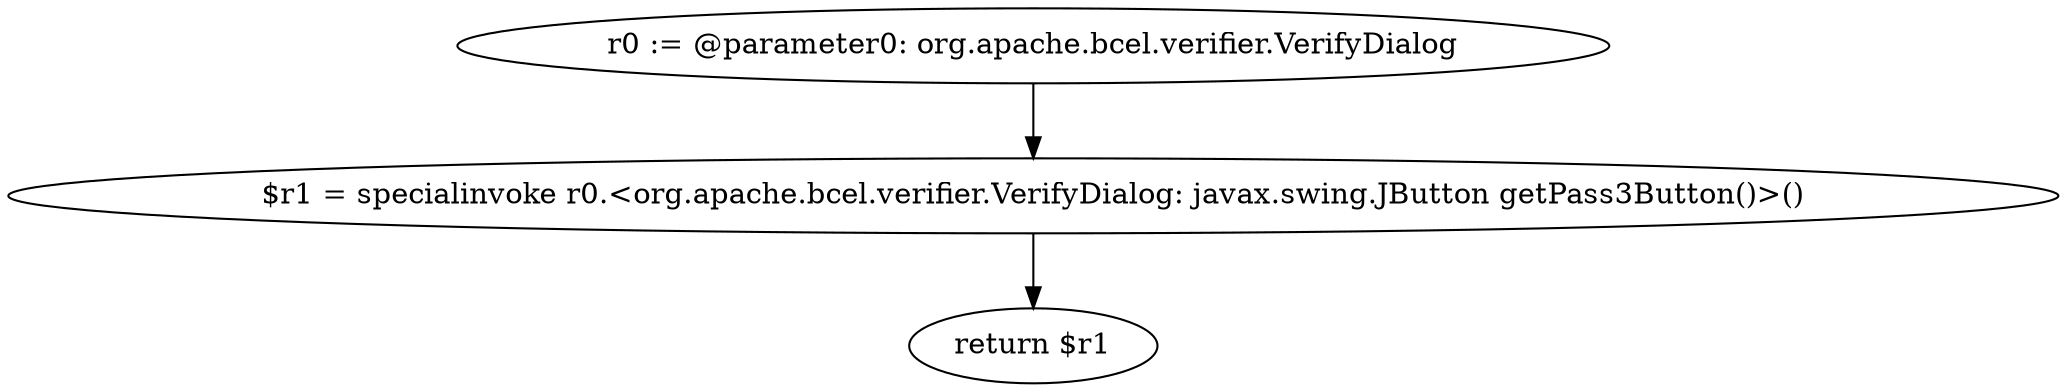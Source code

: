 digraph "unitGraph" {
    "r0 := @parameter0: org.apache.bcel.verifier.VerifyDialog"
    "$r1 = specialinvoke r0.<org.apache.bcel.verifier.VerifyDialog: javax.swing.JButton getPass3Button()>()"
    "return $r1"
    "r0 := @parameter0: org.apache.bcel.verifier.VerifyDialog"->"$r1 = specialinvoke r0.<org.apache.bcel.verifier.VerifyDialog: javax.swing.JButton getPass3Button()>()";
    "$r1 = specialinvoke r0.<org.apache.bcel.verifier.VerifyDialog: javax.swing.JButton getPass3Button()>()"->"return $r1";
}
